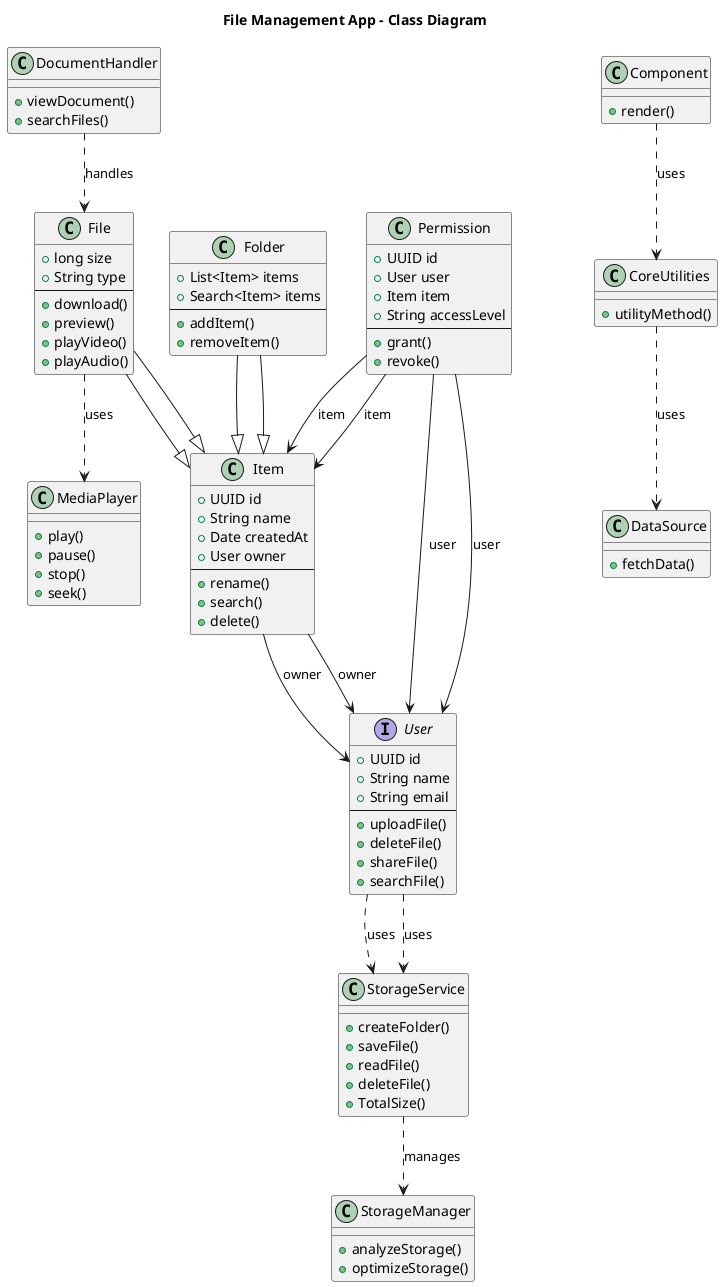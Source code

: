 @startuml FileCo
title File Management App - Class Diagram

interface User {
     + UUID id
     + String name
     + String email
     --
     + uploadFile()
     + deleteFile()
     + shareFile()
     + searchFile()
}

class Item {
     + UUID id
     + String name
     + Date createdAt
     + User owner
     --
     + rename()
     + search()
     + delete()
}

class File {
     + long size
     + String type
     --
     + download()
     + preview()
     + playVideo()
     + playAudio()
}

class MediaPlayer {
     + play()
     + pause()
     + stop()
     + seek()
}

class StorageManager {
     + analyzeStorage()
     + optimizeStorage()
}

class DocumentHandler {
     + viewDocument()
     + searchFiles()
}

class CoreUtilities {
     + utilityMethod()
}

class DataSource {
     + fetchData()
}

class Component {
     + render()
}

' Updated Relationships
File --|> Item
Folder --|> Item
Item --> User : owner
Permission --> User : user
Permission --> Item : item
User ..> StorageService : uses
File ..> MediaPlayer : uses
StorageService ..> StorageManager : manages
DocumentHandler ..> File : handles
CoreUtilities ..> DataSource : uses
Component ..> CoreUtilities : uses

class Folder {
     + List<Item> items
     + Search<Item> items
     --
     + addItem()
     + removeItem()
}

class Permission {
     + UUID id
     + User user
     + Item item
     + String accessLevel
     --
     + grant()
     + revoke()
}

class StorageService {
     + createFolder()
     + saveFile()
     + readFile()
     + deleteFile()
     + TotalSize()
}

' Relationships
File --|> Item
Folder --|> Item
Item --> User : owner
Permission --> User : user
Permission --> Item : item
User ..> StorageService : uses

@enduml